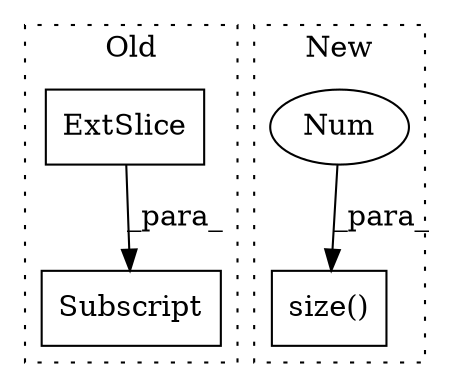 digraph G {
subgraph cluster0 {
1 [label="ExtSlice" a="85" s="663" l="4" shape="box"];
4 [label="Subscript" a="63" s="663,0" l="38,0" shape="box"];
label = "Old";
style="dotted";
}
subgraph cluster1 {
2 [label="size()" a="75" s="1590,1598" l="7,1" shape="box"];
3 [label="Num" a="76" s="1597" l="1" shape="ellipse"];
label = "New";
style="dotted";
}
1 -> 4 [label="_para_"];
3 -> 2 [label="_para_"];
}